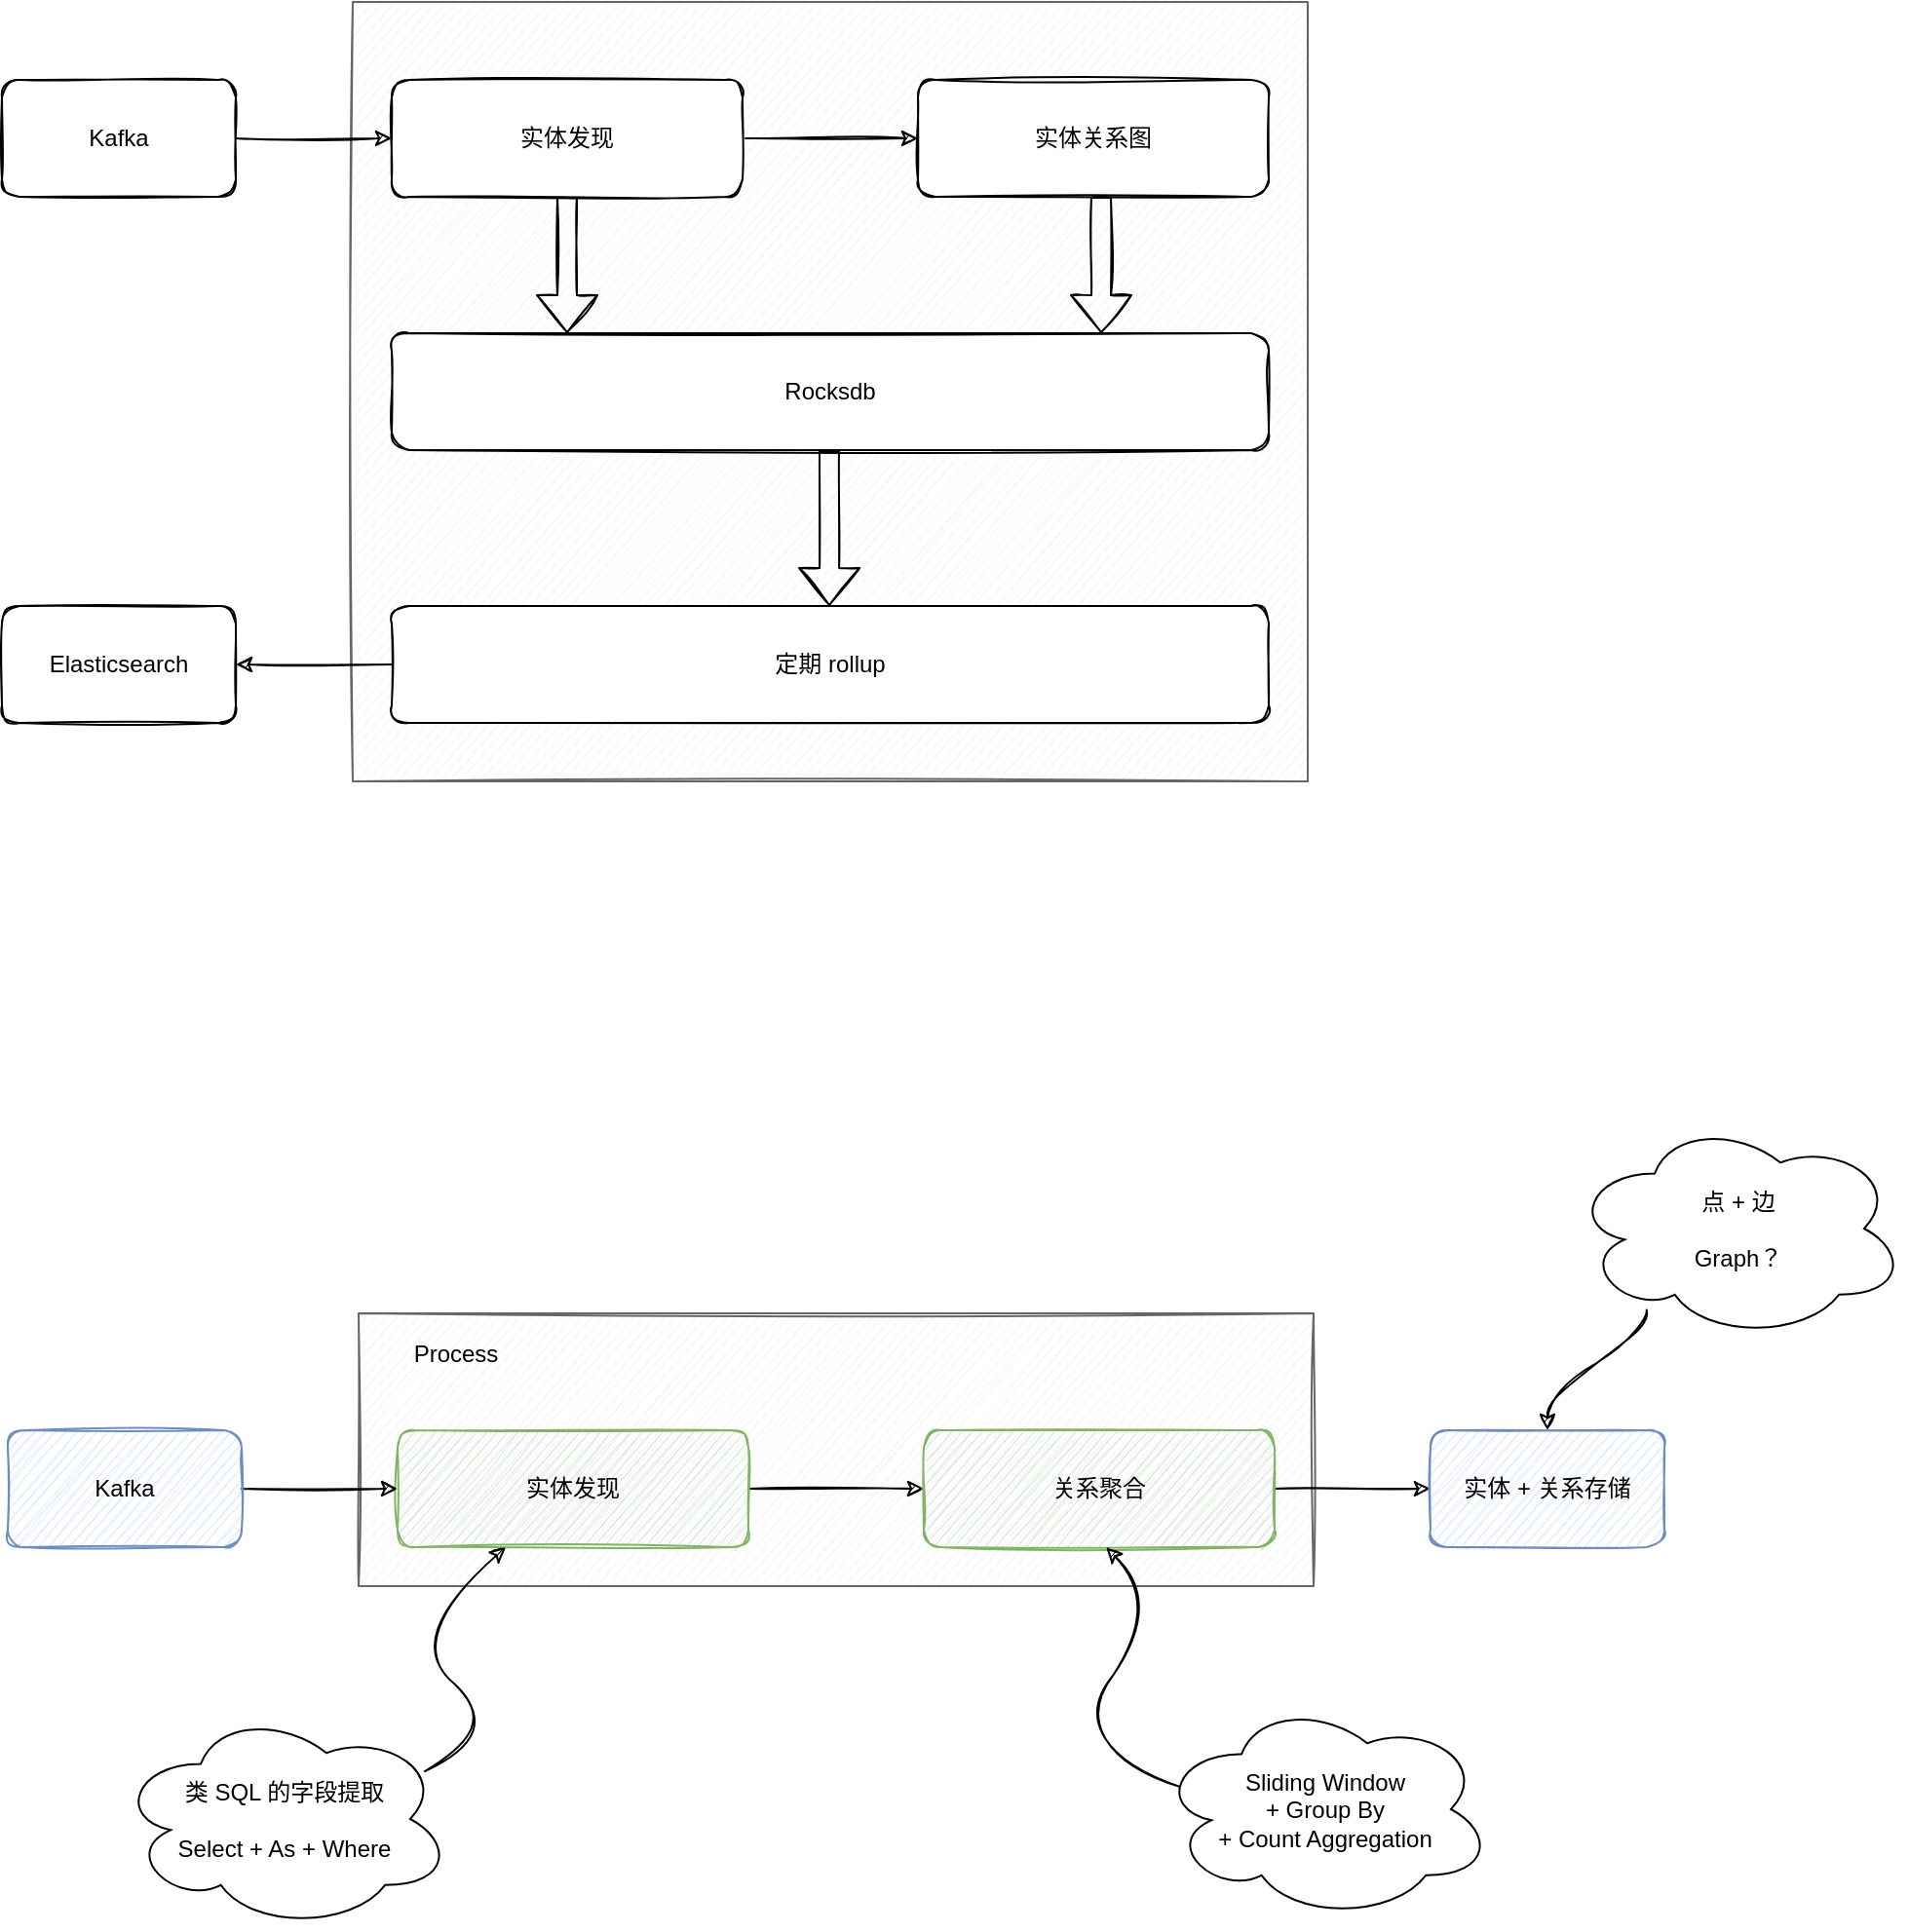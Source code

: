 <mxfile version="18.0.2" type="github">
  <diagram id="Bc4stklnjkjWacHDApCI" name="Page-1">
    <mxGraphModel dx="1168" dy="619" grid="0" gridSize="10" guides="0" tooltips="1" connect="1" arrows="1" fold="1" page="0" pageScale="1" pageWidth="827" pageHeight="1169" math="0" shadow="0">
      <root>
        <mxCell id="0" />
        <mxCell id="1" parent="0" />
        <mxCell id="tYvwkiq_I5TnECn9o_-X-4" value="" style="rounded=0;whiteSpace=wrap;html=1;fillColor=#f5f5f5;fontColor=#333333;strokeColor=#666666;sketch=1;" vertex="1" parent="1">
          <mxGeometry x="227" y="37" width="490" height="400" as="geometry" />
        </mxCell>
        <mxCell id="tYvwkiq_I5TnECn9o_-X-10" style="edgeStyle=orthogonalEdgeStyle;rounded=0;orthogonalLoop=1;jettySize=auto;html=1;fontColor=none;sketch=1;" edge="1" parent="1" source="tYvwkiq_I5TnECn9o_-X-2" target="tYvwkiq_I5TnECn9o_-X-9">
          <mxGeometry relative="1" as="geometry" />
        </mxCell>
        <mxCell id="tYvwkiq_I5TnECn9o_-X-2" value="实体发现" style="rounded=1;whiteSpace=wrap;html=1;sketch=1;" vertex="1" parent="1">
          <mxGeometry x="247" y="77" width="180" height="60" as="geometry" />
        </mxCell>
        <mxCell id="tYvwkiq_I5TnECn9o_-X-3" value="Rocksdb" style="rounded=1;whiteSpace=wrap;html=1;sketch=1;" vertex="1" parent="1">
          <mxGeometry x="247" y="207" width="450" height="60" as="geometry" />
        </mxCell>
        <mxCell id="tYvwkiq_I5TnECn9o_-X-6" value="" style="edgeStyle=orthogonalEdgeStyle;rounded=0;orthogonalLoop=1;jettySize=auto;html=1;entryX=0;entryY=0.5;entryDx=0;entryDy=0;sketch=1;" edge="1" parent="1" source="tYvwkiq_I5TnECn9o_-X-5" target="tYvwkiq_I5TnECn9o_-X-2">
          <mxGeometry relative="1" as="geometry" />
        </mxCell>
        <mxCell id="tYvwkiq_I5TnECn9o_-X-5" value="Kafka" style="rounded=1;whiteSpace=wrap;html=1;sketch=1;" vertex="1" parent="1">
          <mxGeometry x="47" y="77" width="120" height="60" as="geometry" />
        </mxCell>
        <mxCell id="tYvwkiq_I5TnECn9o_-X-7" value="Elasticsearch" style="rounded=1;whiteSpace=wrap;html=1;sketch=1;" vertex="1" parent="1">
          <mxGeometry x="47" y="347" width="120" height="60" as="geometry" />
        </mxCell>
        <mxCell id="tYvwkiq_I5TnECn9o_-X-11" style="edgeStyle=orthogonalEdgeStyle;rounded=0;orthogonalLoop=1;jettySize=auto;html=1;exitX=0;exitY=0.5;exitDx=0;exitDy=0;fontColor=none;sketch=1;" edge="1" parent="1" source="tYvwkiq_I5TnECn9o_-X-8" target="tYvwkiq_I5TnECn9o_-X-7">
          <mxGeometry relative="1" as="geometry" />
        </mxCell>
        <mxCell id="tYvwkiq_I5TnECn9o_-X-8" value="定期 rollup" style="rounded=1;whiteSpace=wrap;html=1;sketch=1;" vertex="1" parent="1">
          <mxGeometry x="247" y="347" width="450" height="60" as="geometry" />
        </mxCell>
        <mxCell id="tYvwkiq_I5TnECn9o_-X-9" value="实体关系图" style="rounded=1;whiteSpace=wrap;html=1;sketch=1;" vertex="1" parent="1">
          <mxGeometry x="517" y="77" width="180" height="60" as="geometry" />
        </mxCell>
        <mxCell id="tYvwkiq_I5TnECn9o_-X-12" value="" style="shape=flexArrow;endArrow=classic;html=1;rounded=0;fontColor=none;exitX=0.5;exitY=1;exitDx=0;exitDy=0;entryX=0.2;entryY=0;entryDx=0;entryDy=0;entryPerimeter=0;sketch=1;" edge="1" parent="1" source="tYvwkiq_I5TnECn9o_-X-2" target="tYvwkiq_I5TnECn9o_-X-3">
          <mxGeometry width="50" height="50" relative="1" as="geometry">
            <mxPoint x="327" y="257" as="sourcePoint" />
            <mxPoint x="377" y="207" as="targetPoint" />
          </mxGeometry>
        </mxCell>
        <mxCell id="tYvwkiq_I5TnECn9o_-X-13" value="" style="shape=flexArrow;endArrow=classic;html=1;rounded=0;fontColor=none;exitX=0.5;exitY=1;exitDx=0;exitDy=0;entryX=0.2;entryY=0;entryDx=0;entryDy=0;entryPerimeter=0;sketch=1;" edge="1" parent="1">
          <mxGeometry width="50" height="50" relative="1" as="geometry">
            <mxPoint x="611" y="137" as="sourcePoint" />
            <mxPoint x="611" y="207" as="targetPoint" />
          </mxGeometry>
        </mxCell>
        <mxCell id="tYvwkiq_I5TnECn9o_-X-14" value="" style="shape=flexArrow;endArrow=classic;html=1;rounded=0;fontColor=none;exitX=0.5;exitY=1;exitDx=0;exitDy=0;entryX=0.499;entryY=0;entryDx=0;entryDy=0;entryPerimeter=0;sketch=1;" edge="1" parent="1" target="tYvwkiq_I5TnECn9o_-X-8">
          <mxGeometry width="50" height="50" relative="1" as="geometry">
            <mxPoint x="471.5" y="267" as="sourcePoint" />
            <mxPoint x="471.5" y="337" as="targetPoint" />
          </mxGeometry>
        </mxCell>
        <mxCell id="tYvwkiq_I5TnECn9o_-X-17" value="" style="rounded=0;whiteSpace=wrap;html=1;fillColor=#f5f5f5;fontColor=#333333;strokeColor=#666666;shadow=0;sketch=1;" vertex="1" parent="1">
          <mxGeometry x="230" y="710" width="490" height="140" as="geometry" />
        </mxCell>
        <mxCell id="tYvwkiq_I5TnECn9o_-X-18" style="edgeStyle=orthogonalEdgeStyle;rounded=0;orthogonalLoop=1;jettySize=auto;html=1;fontColor=none;shadow=0;sketch=1;" edge="1" parent="1" source="tYvwkiq_I5TnECn9o_-X-19" target="tYvwkiq_I5TnECn9o_-X-26">
          <mxGeometry relative="1" as="geometry" />
        </mxCell>
        <mxCell id="tYvwkiq_I5TnECn9o_-X-19" value="实体发现" style="rounded=1;whiteSpace=wrap;html=1;shadow=0;sketch=1;fillColor=#d5e8d4;strokeColor=#82b366;" vertex="1" parent="1">
          <mxGeometry x="250" y="770" width="180" height="60" as="geometry" />
        </mxCell>
        <mxCell id="tYvwkiq_I5TnECn9o_-X-21" value="" style="edgeStyle=orthogonalEdgeStyle;rounded=0;orthogonalLoop=1;jettySize=auto;html=1;entryX=0;entryY=0.5;entryDx=0;entryDy=0;shadow=0;sketch=1;" edge="1" parent="1" source="tYvwkiq_I5TnECn9o_-X-22" target="tYvwkiq_I5TnECn9o_-X-19">
          <mxGeometry relative="1" as="geometry" />
        </mxCell>
        <mxCell id="tYvwkiq_I5TnECn9o_-X-22" value="Kafka" style="rounded=1;whiteSpace=wrap;html=1;shadow=0;sketch=1;fillColor=#dae8fc;strokeColor=#6c8ebf;" vertex="1" parent="1">
          <mxGeometry x="50" y="770" width="120" height="60" as="geometry" />
        </mxCell>
        <mxCell id="tYvwkiq_I5TnECn9o_-X-32" style="edgeStyle=orthogonalEdgeStyle;rounded=0;orthogonalLoop=1;jettySize=auto;html=1;exitX=1;exitY=0.5;exitDx=0;exitDy=0;entryX=0;entryY=0.5;entryDx=0;entryDy=0;fontColor=none;shadow=0;sketch=1;" edge="1" parent="1" source="tYvwkiq_I5TnECn9o_-X-26" target="tYvwkiq_I5TnECn9o_-X-31">
          <mxGeometry relative="1" as="geometry" />
        </mxCell>
        <mxCell id="tYvwkiq_I5TnECn9o_-X-26" value="关系聚合" style="rounded=1;whiteSpace=wrap;html=1;shadow=0;sketch=1;fillColor=#d5e8d4;strokeColor=#82b366;" vertex="1" parent="1">
          <mxGeometry x="520" y="770" width="180" height="60" as="geometry" />
        </mxCell>
        <mxCell id="tYvwkiq_I5TnECn9o_-X-31" value="实体 + 关系存储" style="rounded=1;whiteSpace=wrap;html=1;shadow=0;sketch=1;fillColor=#dae8fc;strokeColor=#6c8ebf;" vertex="1" parent="1">
          <mxGeometry x="780" y="770" width="120" height="60" as="geometry" />
        </mxCell>
        <mxCell id="tYvwkiq_I5TnECn9o_-X-34" value="Process" style="text;html=1;strokeColor=none;fillColor=none;align=center;verticalAlign=middle;whiteSpace=wrap;rounded=0;shadow=0;fontColor=none;sketch=1;" vertex="1" parent="1">
          <mxGeometry x="250" y="716" width="60" height="30" as="geometry" />
        </mxCell>
        <mxCell id="tYvwkiq_I5TnECn9o_-X-36" value="" style="curved=1;endArrow=classic;html=1;rounded=0;shadow=0;sketch=1;fontColor=none;exitX=1;exitY=0;exitDx=0;exitDy=0;" edge="1" parent="1" target="tYvwkiq_I5TnECn9o_-X-19">
          <mxGeometry width="50" height="50" relative="1" as="geometry">
            <mxPoint x="264" y="945" as="sourcePoint" />
            <mxPoint x="304" y="875" as="targetPoint" />
            <Array as="points">
              <mxPoint x="304" y="925" />
              <mxPoint x="254" y="875" />
            </Array>
          </mxGeometry>
        </mxCell>
        <mxCell id="tYvwkiq_I5TnECn9o_-X-37" value="类 SQL 的字段提取&lt;br&gt;&lt;br&gt;Select + As + Where" style="ellipse;shape=cloud;whiteSpace=wrap;html=1;shadow=0;fontColor=none;" vertex="1" parent="1">
          <mxGeometry x="106" y="913" width="172" height="113" as="geometry" />
        </mxCell>
        <mxCell id="tYvwkiq_I5TnECn9o_-X-38" value="" style="curved=1;endArrow=classic;html=1;rounded=0;shadow=0;sketch=1;fontColor=none;exitX=0.07;exitY=0.4;exitDx=0;exitDy=0;exitPerimeter=0;" edge="1" parent="1" source="tYvwkiq_I5TnECn9o_-X-39">
          <mxGeometry width="50" height="50" relative="1" as="geometry">
            <mxPoint x="572" y="945" as="sourcePoint" />
            <mxPoint x="613.6" y="830" as="targetPoint" />
            <Array as="points">
              <mxPoint x="592" y="932" />
              <mxPoint x="642" y="860" />
            </Array>
          </mxGeometry>
        </mxCell>
        <mxCell id="tYvwkiq_I5TnECn9o_-X-39" value="Sliding Window &lt;br&gt;+ Group By&lt;br&gt;+ Count Aggregation" style="ellipse;shape=cloud;whiteSpace=wrap;html=1;shadow=0;fontColor=none;" vertex="1" parent="1">
          <mxGeometry x="640" y="908" width="172" height="113" as="geometry" />
        </mxCell>
        <mxCell id="tYvwkiq_I5TnECn9o_-X-40" value="点 + 边&lt;br&gt;&lt;br&gt;Graph？" style="ellipse;shape=cloud;whiteSpace=wrap;html=1;shadow=0;fontColor=none;" vertex="1" parent="1">
          <mxGeometry x="852" y="610" width="172" height="113" as="geometry" />
        </mxCell>
        <mxCell id="tYvwkiq_I5TnECn9o_-X-41" value="" style="curved=1;endArrow=classic;html=1;rounded=0;shadow=0;sketch=1;fontColor=none;exitX=0.226;exitY=0.869;exitDx=0;exitDy=0;exitPerimeter=0;entryX=0.5;entryY=0;entryDx=0;entryDy=0;" edge="1" parent="1" source="tYvwkiq_I5TnECn9o_-X-40" target="tYvwkiq_I5TnECn9o_-X-31">
          <mxGeometry width="50" height="50" relative="1" as="geometry">
            <mxPoint x="662.04" y="963.2" as="sourcePoint" />
            <mxPoint x="623.6" y="840" as="targetPoint" />
            <Array as="points">
              <mxPoint x="892" y="717" />
              <mxPoint x="840" y="753" />
            </Array>
          </mxGeometry>
        </mxCell>
      </root>
    </mxGraphModel>
  </diagram>
</mxfile>
